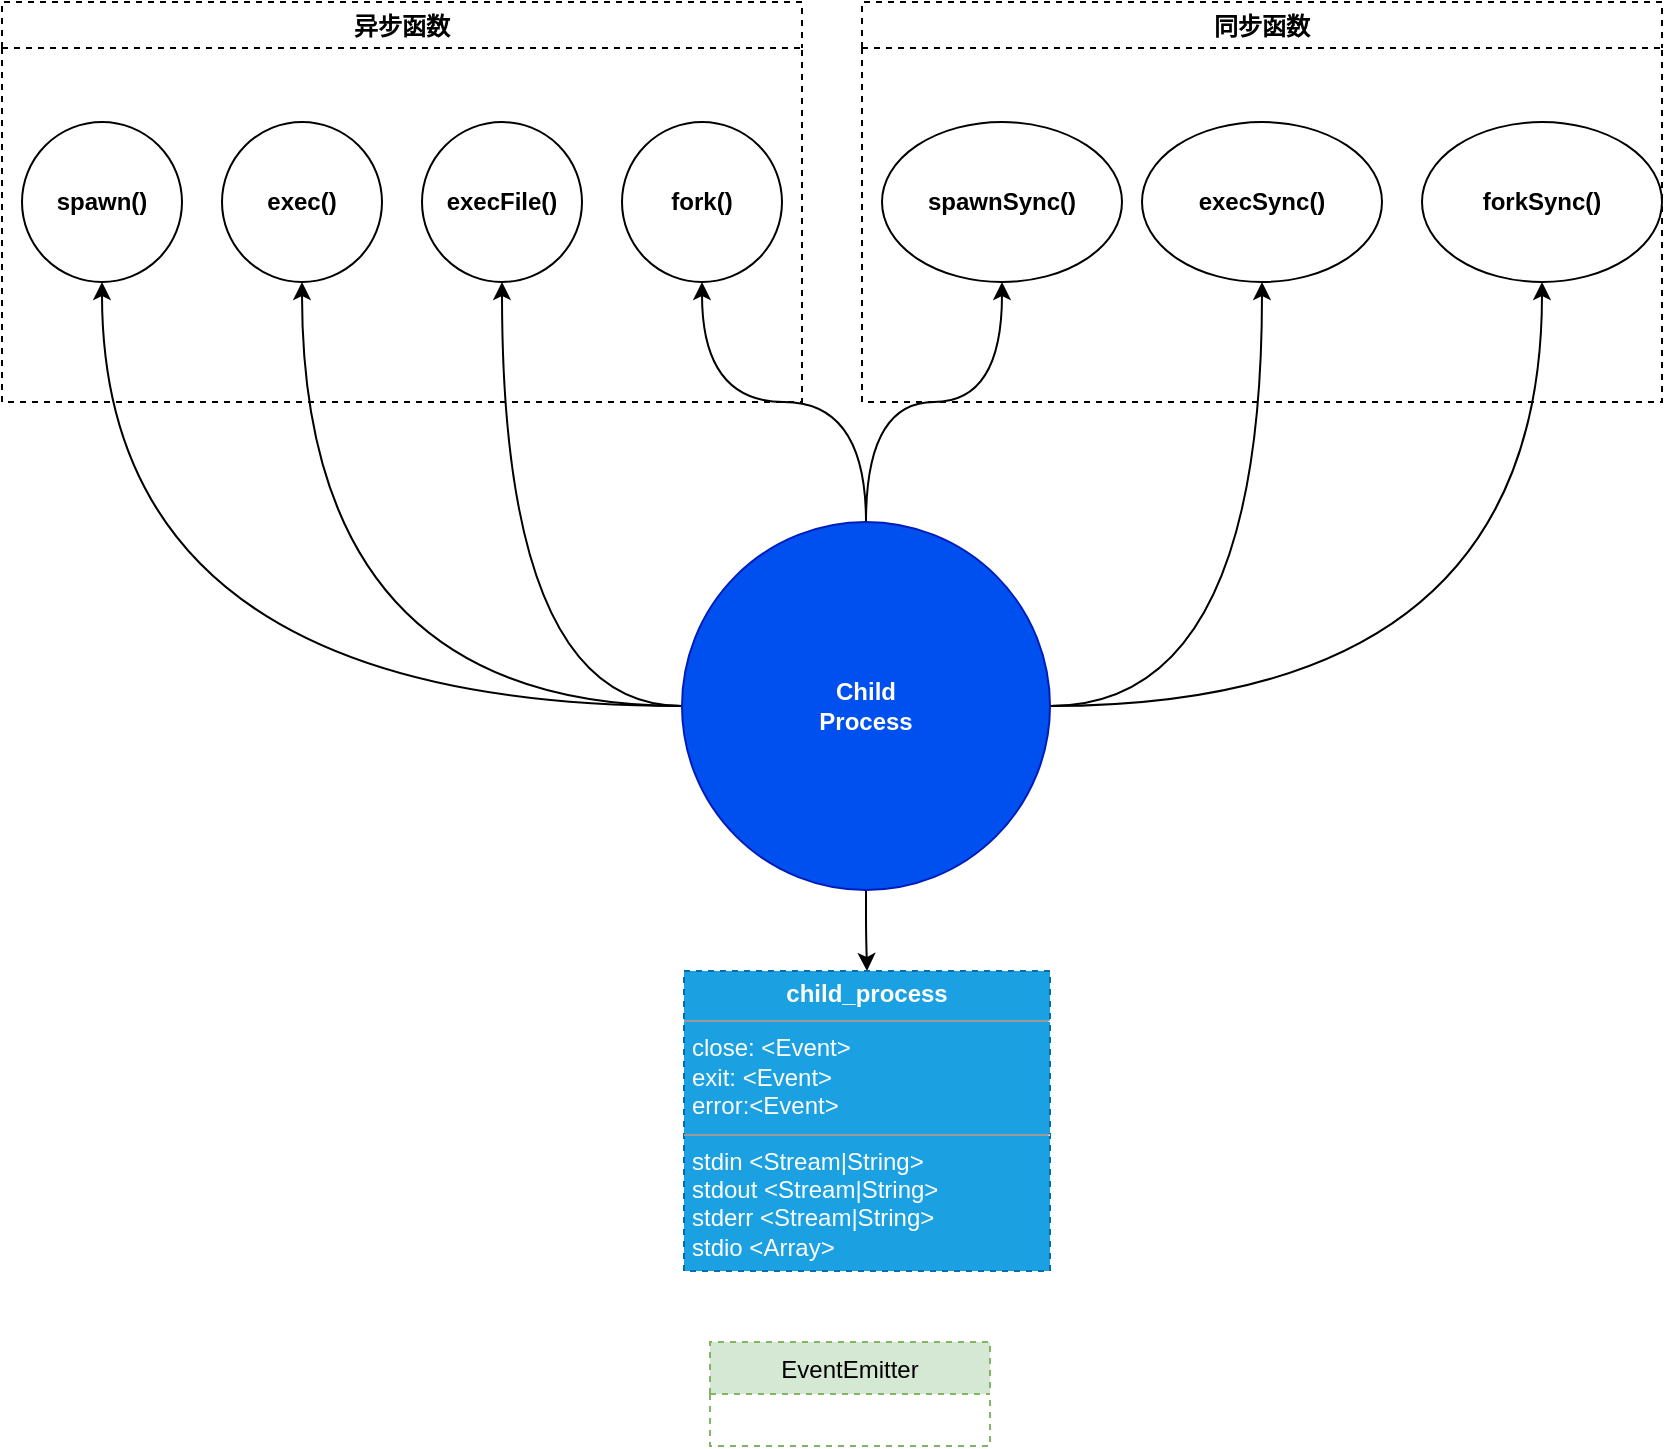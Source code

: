<mxfile version="14.8.0" type="github" pages="3">
  <diagram id="nN4wQTtuESnlvM1exMuP" name="releation">
    <mxGraphModel dx="2111" dy="763" grid="1" gridSize="10" guides="1" tooltips="1" connect="1" arrows="1" fold="1" page="1" pageScale="1" pageWidth="827" pageHeight="1169" math="0" shadow="0">
      <root>
        <mxCell id="0" />
        <mxCell id="1" parent="0" />
        <mxCell id="y4olY6UGQHpgNEA2QadX-20" style="edgeStyle=orthogonalEdgeStyle;rounded=0;jumpStyle=arc;orthogonalLoop=1;jettySize=auto;html=1;entryX=0.5;entryY=1;entryDx=0;entryDy=0;curved=1;" edge="1" parent="1" source="JnfK7ZO0zfgUYSri5Nty-1" target="y4olY6UGQHpgNEA2QadX-5">
          <mxGeometry relative="1" as="geometry" />
        </mxCell>
        <mxCell id="y4olY6UGQHpgNEA2QadX-21" style="edgeStyle=orthogonalEdgeStyle;curved=1;rounded=0;jumpStyle=arc;orthogonalLoop=1;jettySize=auto;html=1;" edge="1" parent="1" source="JnfK7ZO0zfgUYSri5Nty-1" target="y4olY6UGQHpgNEA2QadX-6">
          <mxGeometry relative="1" as="geometry" />
        </mxCell>
        <mxCell id="y4olY6UGQHpgNEA2QadX-22" style="edgeStyle=orthogonalEdgeStyle;curved=1;rounded=0;jumpStyle=arc;orthogonalLoop=1;jettySize=auto;html=1;" edge="1" parent="1" source="JnfK7ZO0zfgUYSri5Nty-1" target="y4olY6UGQHpgNEA2QadX-8">
          <mxGeometry relative="1" as="geometry" />
        </mxCell>
        <mxCell id="y4olY6UGQHpgNEA2QadX-24" style="edgeStyle=orthogonalEdgeStyle;curved=1;rounded=0;jumpStyle=arc;orthogonalLoop=1;jettySize=auto;html=1;entryX=0.5;entryY=1;entryDx=0;entryDy=0;" edge="1" parent="1" source="JnfK7ZO0zfgUYSri5Nty-1" target="JnfK7ZO0zfgUYSri5Nty-3">
          <mxGeometry relative="1" as="geometry" />
        </mxCell>
        <mxCell id="y4olY6UGQHpgNEA2QadX-25" style="edgeStyle=orthogonalEdgeStyle;curved=1;rounded=0;jumpStyle=arc;orthogonalLoop=1;jettySize=auto;html=1;" edge="1" parent="1" source="JnfK7ZO0zfgUYSri5Nty-1" target="JnfK7ZO0zfgUYSri5Nty-4">
          <mxGeometry relative="1" as="geometry" />
        </mxCell>
        <mxCell id="y4olY6UGQHpgNEA2QadX-26" style="edgeStyle=orthogonalEdgeStyle;curved=1;rounded=0;jumpStyle=arc;orthogonalLoop=1;jettySize=auto;html=1;" edge="1" parent="1" source="JnfK7ZO0zfgUYSri5Nty-1" target="JnfK7ZO0zfgUYSri5Nty-5">
          <mxGeometry relative="1" as="geometry" />
        </mxCell>
        <mxCell id="y4olY6UGQHpgNEA2QadX-27" style="edgeStyle=orthogonalEdgeStyle;curved=1;rounded=0;jumpStyle=arc;orthogonalLoop=1;jettySize=auto;html=1;" edge="1" parent="1" source="JnfK7ZO0zfgUYSri5Nty-1" target="JnfK7ZO0zfgUYSri5Nty-2">
          <mxGeometry relative="1" as="geometry" />
        </mxCell>
        <mxCell id="y4olY6UGQHpgNEA2QadX-37" style="edgeStyle=orthogonalEdgeStyle;curved=0;rounded=1;sketch=0;orthogonalLoop=1;jettySize=auto;html=1;entryX=0.5;entryY=0;entryDx=0;entryDy=0;" edge="1" parent="1" source="JnfK7ZO0zfgUYSri5Nty-1" target="y4olY6UGQHpgNEA2QadX-32">
          <mxGeometry relative="1" as="geometry" />
        </mxCell>
        <mxCell id="JnfK7ZO0zfgUYSri5Nty-1" value="&lt;b&gt;Child&lt;br&gt;Process&lt;/b&gt;" style="ellipse;whiteSpace=wrap;html=1;aspect=fixed;fillColor=#0050ef;strokeColor=#001DBC;fontColor=#ffffff;" parent="1" vertex="1">
          <mxGeometry x="330" y="360" width="184" height="184" as="geometry" />
        </mxCell>
        <mxCell id="JnfK7ZO0zfgUYSri5Nty-2" value="&lt;b&gt;&lt;font color=&quot;#000000&quot;&gt;spawn()&lt;/font&gt;&lt;/b&gt;" style="ellipse;whiteSpace=wrap;html=1;aspect=fixed;" parent="1" vertex="1">
          <mxGeometry y="160" width="80" height="80" as="geometry" />
        </mxCell>
        <mxCell id="JnfK7ZO0zfgUYSri5Nty-3" value="&lt;b&gt;fork()&lt;/b&gt;" style="ellipse;whiteSpace=wrap;html=1;aspect=fixed;" parent="1" vertex="1">
          <mxGeometry x="300" y="160" width="80" height="80" as="geometry" />
        </mxCell>
        <mxCell id="JnfK7ZO0zfgUYSri5Nty-4" value="&lt;b&gt;execFile()&lt;/b&gt;" style="ellipse;whiteSpace=wrap;html=1;aspect=fixed;" parent="1" vertex="1">
          <mxGeometry x="200" y="160" width="80" height="80" as="geometry" />
        </mxCell>
        <mxCell id="JnfK7ZO0zfgUYSri5Nty-5" value="&lt;b&gt;exec()&lt;/b&gt;" style="ellipse;whiteSpace=wrap;html=1;aspect=fixed;" parent="1" vertex="1">
          <mxGeometry x="100" y="160" width="80" height="80" as="geometry" />
        </mxCell>
        <mxCell id="y4olY6UGQHpgNEA2QadX-5" value="&lt;b&gt;spawnSync()&lt;/b&gt;" style="ellipse;whiteSpace=wrap;html=1;" vertex="1" parent="1">
          <mxGeometry x="430" y="160" width="120" height="80" as="geometry" />
        </mxCell>
        <mxCell id="y4olY6UGQHpgNEA2QadX-6" value="&lt;b&gt;execSync()&lt;/b&gt;" style="ellipse;whiteSpace=wrap;html=1;" vertex="1" parent="1">
          <mxGeometry x="560" y="160" width="120" height="80" as="geometry" />
        </mxCell>
        <mxCell id="y4olY6UGQHpgNEA2QadX-8" value="&lt;b&gt;forkSync()&lt;/b&gt;" style="ellipse;whiteSpace=wrap;html=1;" vertex="1" parent="1">
          <mxGeometry x="700" y="160" width="120" height="80" as="geometry" />
        </mxCell>
        <mxCell id="y4olY6UGQHpgNEA2QadX-14" value="异步函数" style="swimlane;dashed=1;" vertex="1" parent="1">
          <mxGeometry x="-10" y="100" width="400" height="200" as="geometry" />
        </mxCell>
        <mxCell id="y4olY6UGQHpgNEA2QadX-15" value="同步函数" style="swimlane;dashed=1;" vertex="1" parent="1">
          <mxGeometry x="420" y="100" width="400" height="200" as="geometry" />
        </mxCell>
        <mxCell id="y4olY6UGQHpgNEA2QadX-32" value="&lt;p style=&quot;margin: 0px ; margin-top: 4px ; text-align: center&quot;&gt;&lt;span style=&quot;font-weight: 700&quot;&gt;child_process&lt;/span&gt;&lt;br&gt;&lt;/p&gt;&lt;hr size=&quot;1&quot;&gt;&lt;p style=&quot;margin: 0px ; margin-left: 4px&quot;&gt;close: &amp;lt;Event&amp;gt;&lt;br&gt;exit: &amp;lt;Event&amp;gt;&lt;/p&gt;&lt;p style=&quot;margin: 0px ; margin-left: 4px&quot;&gt;error:&amp;lt;Event&amp;gt;&lt;/p&gt;&lt;hr size=&quot;1&quot;&gt;&lt;p style=&quot;margin: 0px ; margin-left: 4px&quot;&gt;stdin &amp;lt;Stream|String&amp;gt;&lt;/p&gt;&lt;p style=&quot;margin: 0px ; margin-left: 4px&quot;&gt;stdout &amp;lt;Stream|String&amp;gt;&lt;/p&gt;&lt;p style=&quot;margin: 0px ; margin-left: 4px&quot;&gt;stderr &amp;lt;Stream|String&amp;gt;&lt;/p&gt;&lt;p style=&quot;margin: 0px ; margin-left: 4px&quot;&gt;stdio &amp;lt;Array&amp;gt;&lt;/p&gt;&lt;p style=&quot;margin: 0px ; margin-left: 4px&quot;&gt;&lt;br&gt;&lt;/p&gt;" style="verticalAlign=top;align=left;overflow=fill;fontSize=12;fontFamily=Helvetica;html=1;dashed=1;fillColor=#1ba1e2;strokeColor=#006EAF;fontColor=#ffffff;" vertex="1" parent="1">
          <mxGeometry x="331" y="584.5" width="183" height="150" as="geometry" />
        </mxCell>
        <mxCell id="y4olY6UGQHpgNEA2QadX-33" value="EventEmitter" style="swimlane;fontStyle=0;childLayout=stackLayout;horizontal=1;startSize=26;fillColor=#d5e8d4;horizontalStack=0;resizeParent=1;resizeParentMax=0;resizeLast=0;collapsible=1;marginBottom=0;dashed=1;strokeColor=#82b366;" vertex="1" parent="1">
          <mxGeometry x="344" y="770" width="140" height="52" as="geometry" />
        </mxCell>
      </root>
    </mxGraphModel>
  </diagram>
  <diagram id="HoIw62t1HQ8abLGtj2x6" name="mutil">
    <mxGraphModel dx="1284" dy="763" grid="1" gridSize="10" guides="1" tooltips="1" connect="1" arrows="1" fold="1" page="1" pageScale="1" pageWidth="827" pageHeight="1169" math="0" shadow="0">
      <root>
        <mxCell id="RiuIiGbBmhNqUin-XVum-0" />
        <mxCell id="RiuIiGbBmhNqUin-XVum-1" parent="RiuIiGbBmhNqUin-XVum-0" />
        <mxCell id="RiuIiGbBmhNqUin-XVum-11" value="计算A1" style="whiteSpace=wrap;html=1;" parent="RiuIiGbBmhNqUin-XVum-1" vertex="1">
          <mxGeometry x="40" y="120" width="120" height="40" as="geometry" />
        </mxCell>
        <mxCell id="RiuIiGbBmhNqUin-XVum-12" value="I/O" style="whiteSpace=wrap;html=1;" parent="RiuIiGbBmhNqUin-XVum-1" vertex="1">
          <mxGeometry x="40" y="160" width="120" height="120" as="geometry" />
        </mxCell>
        <mxCell id="RiuIiGbBmhNqUin-XVum-13" value="计算A2" style="whiteSpace=wrap;html=1;" parent="RiuIiGbBmhNqUin-XVum-1" vertex="1">
          <mxGeometry x="40" y="280" width="120" height="40" as="geometry" />
        </mxCell>
        <mxCell id="RiuIiGbBmhNqUin-XVum-24" value="计算B1" style="whiteSpace=wrap;html=1;" parent="RiuIiGbBmhNqUin-XVum-1" vertex="1">
          <mxGeometry x="200" y="160" width="120" height="40" as="geometry" />
        </mxCell>
        <mxCell id="RiuIiGbBmhNqUin-XVum-25" value="I/O" style="whiteSpace=wrap;html=1;" parent="RiuIiGbBmhNqUin-XVum-1" vertex="1">
          <mxGeometry x="200" y="200" width="120" height="120" as="geometry" />
        </mxCell>
        <mxCell id="RiuIiGbBmhNqUin-XVum-26" value="计算B2" style="whiteSpace=wrap;html=1;" parent="RiuIiGbBmhNqUin-XVum-1" vertex="1">
          <mxGeometry x="200" y="320" width="120" height="40" as="geometry" />
        </mxCell>
        <mxCell id="RiuIiGbBmhNqUin-XVum-27" value="计算C1" style="whiteSpace=wrap;html=1;" parent="RiuIiGbBmhNqUin-XVum-1" vertex="1">
          <mxGeometry x="360" y="200" width="120" height="40" as="geometry" />
        </mxCell>
        <mxCell id="RiuIiGbBmhNqUin-XVum-28" value="I/O" style="whiteSpace=wrap;html=1;" parent="RiuIiGbBmhNqUin-XVum-1" vertex="1">
          <mxGeometry x="360" y="240" width="120" height="120" as="geometry" />
        </mxCell>
        <mxCell id="RiuIiGbBmhNqUin-XVum-29" value="计算C2" style="whiteSpace=wrap;html=1;" parent="RiuIiGbBmhNqUin-XVum-1" vertex="1">
          <mxGeometry x="360" y="360" width="120" height="40" as="geometry" />
        </mxCell>
        <mxCell id="RiuIiGbBmhNqUin-XVum-30" value="计算D1" style="whiteSpace=wrap;html=1;" parent="RiuIiGbBmhNqUin-XVum-1" vertex="1">
          <mxGeometry x="520" y="240" width="120" height="40" as="geometry" />
        </mxCell>
        <mxCell id="RiuIiGbBmhNqUin-XVum-31" value="I/O" style="whiteSpace=wrap;html=1;" parent="RiuIiGbBmhNqUin-XVum-1" vertex="1">
          <mxGeometry x="520" y="280" width="120" height="120" as="geometry" />
        </mxCell>
        <mxCell id="RiuIiGbBmhNqUin-XVum-32" value="计算D2" style="whiteSpace=wrap;html=1;" parent="RiuIiGbBmhNqUin-XVum-1" vertex="1">
          <mxGeometry x="520" y="400" width="120" height="40" as="geometry" />
        </mxCell>
        <mxCell id="1r9GzngLCTmds57Yo7kZ-0" style="edgeStyle=entityRelationEdgeStyle;curved=1;jumpStyle=arc;orthogonalLoop=1;jettySize=auto;html=1;entryX=0.5;entryY=0;entryDx=0;entryDy=0;" edge="1" parent="RiuIiGbBmhNqUin-XVum-1" source="RiuIiGbBmhNqUin-XVum-33" target="RiuIiGbBmhNqUin-XVum-11">
          <mxGeometry relative="1" as="geometry" />
        </mxCell>
        <mxCell id="RiuIiGbBmhNqUin-XVum-33" value="线程1" style="whiteSpace=wrap;html=1;fillColor=#d5e8d4;strokeColor=#82b366;" parent="RiuIiGbBmhNqUin-XVum-1" vertex="1">
          <mxGeometry x="40" y="40" width="120" height="40" as="geometry" />
        </mxCell>
        <mxCell id="1r9GzngLCTmds57Yo7kZ-1" style="edgeStyle=entityRelationEdgeStyle;curved=1;jumpStyle=arc;orthogonalLoop=1;jettySize=auto;html=1;entryX=0.592;entryY=-0.05;entryDx=0;entryDy=0;entryPerimeter=0;" edge="1" parent="RiuIiGbBmhNqUin-XVum-1" source="RiuIiGbBmhNqUin-XVum-34" target="RiuIiGbBmhNqUin-XVum-24">
          <mxGeometry relative="1" as="geometry" />
        </mxCell>
        <mxCell id="RiuIiGbBmhNqUin-XVum-34" value="&lt;span&gt;线程2&lt;/span&gt;" style="whiteSpace=wrap;html=1;fillColor=#ffe6cc;strokeColor=#d79b00;" parent="RiuIiGbBmhNqUin-XVum-1" vertex="1">
          <mxGeometry x="210" y="40" width="120" height="40" as="geometry" />
        </mxCell>
        <mxCell id="1r9GzngLCTmds57Yo7kZ-2" style="edgeStyle=entityRelationEdgeStyle;curved=1;jumpStyle=arc;orthogonalLoop=1;jettySize=auto;html=1;entryX=0.5;entryY=0;entryDx=0;entryDy=0;" edge="1" parent="RiuIiGbBmhNqUin-XVum-1" source="RiuIiGbBmhNqUin-XVum-36" target="RiuIiGbBmhNqUin-XVum-27">
          <mxGeometry relative="1" as="geometry" />
        </mxCell>
        <mxCell id="RiuIiGbBmhNqUin-XVum-36" value="&lt;span&gt;线程3&lt;/span&gt;" style="whiteSpace=wrap;html=1;fillColor=#fff2cc;strokeColor=#d6b656;" parent="RiuIiGbBmhNqUin-XVum-1" vertex="1">
          <mxGeometry x="360" y="40" width="120" height="40" as="geometry" />
        </mxCell>
        <mxCell id="1r9GzngLCTmds57Yo7kZ-3" style="edgeStyle=entityRelationEdgeStyle;jumpStyle=arc;orthogonalLoop=1;jettySize=auto;html=1;entryX=0.5;entryY=0;entryDx=0;entryDy=0;curved=1;" edge="1" parent="RiuIiGbBmhNqUin-XVum-1" source="RiuIiGbBmhNqUin-XVum-37" target="RiuIiGbBmhNqUin-XVum-30">
          <mxGeometry relative="1" as="geometry" />
        </mxCell>
        <mxCell id="RiuIiGbBmhNqUin-XVum-37" value="&lt;span&gt;线程4&lt;/span&gt;" style="whiteSpace=wrap;html=1;fillColor=#f8cecc;strokeColor=#b85450;" parent="RiuIiGbBmhNqUin-XVum-1" vertex="1">
          <mxGeometry x="520" y="40" width="120" height="40" as="geometry" />
        </mxCell>
      </root>
    </mxGraphModel>
  </diagram>
  <diagram id="1cuOerC2-qZ4NgBSdatC" name="single">
    <mxGraphModel dx="1284" dy="763" grid="1" gridSize="10" guides="1" tooltips="1" connect="1" arrows="1" fold="1" page="1" pageScale="1" pageWidth="827" pageHeight="1169" math="0" shadow="0">
      <root>
        <mxCell id="T3svytMGbVNSP-enpDjE-0" />
        <mxCell id="T3svytMGbVNSP-enpDjE-1" parent="T3svytMGbVNSP-enpDjE-0" />
        <mxCell id="T3svytMGbVNSP-enpDjE-2" value="线程1" style="whiteSpace=wrap;html=1;fillColor=#d5e8d4;strokeColor=#82b366;rounded=1;" parent="T3svytMGbVNSP-enpDjE-1" vertex="1">
          <mxGeometry x="320" y="40" width="120" height="40" as="geometry" />
        </mxCell>
        <mxCell id="IWp3ylANPTEke_omBJcx-17" style="edgeStyle=entityRelationEdgeStyle;jumpStyle=arc;orthogonalLoop=1;jettySize=auto;html=1;entryX=0;entryY=0.5;entryDx=0;entryDy=0;curved=1;" edge="1" parent="T3svytMGbVNSP-enpDjE-1" source="T3svytMGbVNSP-enpDjE-3">
          <mxGeometry relative="1" as="geometry">
            <mxPoint x="460" y="140" as="targetPoint" />
          </mxGeometry>
        </mxCell>
        <mxCell id="T3svytMGbVNSP-enpDjE-3" value="计算A1" style="whiteSpace=wrap;html=1;rounded=1;" parent="T3svytMGbVNSP-enpDjE-1" vertex="1">
          <mxGeometry x="320" y="110" width="120" height="60" as="geometry" />
        </mxCell>
        <mxCell id="IWp3ylANPTEke_omBJcx-30" style="edgeStyle=entityRelationEdgeStyle;jumpStyle=arc;orthogonalLoop=1;jettySize=auto;html=1;exitX=1;exitY=0.5;exitDx=0;exitDy=0;curved=1;" edge="1" parent="T3svytMGbVNSP-enpDjE-1" source="T3svytMGbVNSP-enpDjE-4">
          <mxGeometry relative="1" as="geometry">
            <mxPoint x="510" y="200" as="targetPoint" />
          </mxGeometry>
        </mxCell>
        <mxCell id="T3svytMGbVNSP-enpDjE-4" value="&lt;span&gt;计算B1&lt;/span&gt;" style="whiteSpace=wrap;html=1;rounded=1;" parent="T3svytMGbVNSP-enpDjE-1" vertex="1">
          <mxGeometry x="320" y="170" width="120" height="60" as="geometry" />
        </mxCell>
        <mxCell id="IWp3ylANPTEke_omBJcx-33" style="edgeStyle=entityRelationEdgeStyle;jumpStyle=arc;orthogonalLoop=1;jettySize=auto;html=1;entryX=0;entryY=0.5;entryDx=0;entryDy=0;curved=1;" edge="1" parent="T3svytMGbVNSP-enpDjE-1" source="T3svytMGbVNSP-enpDjE-5">
          <mxGeometry relative="1" as="geometry">
            <mxPoint x="570" y="260" as="targetPoint" />
          </mxGeometry>
        </mxCell>
        <mxCell id="T3svytMGbVNSP-enpDjE-5" value="&lt;span&gt;计算C1&lt;/span&gt;" style="whiteSpace=wrap;html=1;rounded=1;" parent="T3svytMGbVNSP-enpDjE-1" vertex="1">
          <mxGeometry x="320" y="230" width="120" height="60" as="geometry" />
        </mxCell>
        <mxCell id="IWp3ylANPTEke_omBJcx-36" style="edgeStyle=entityRelationEdgeStyle;jumpStyle=arc;orthogonalLoop=1;jettySize=auto;html=1;curved=1;" edge="1" parent="T3svytMGbVNSP-enpDjE-1" source="T3svytMGbVNSP-enpDjE-6">
          <mxGeometry relative="1" as="geometry">
            <mxPoint x="640" y="320" as="targetPoint" />
          </mxGeometry>
        </mxCell>
        <mxCell id="T3svytMGbVNSP-enpDjE-6" value="&lt;span&gt;计算D1&lt;/span&gt;" style="whiteSpace=wrap;html=1;rounded=1;" parent="T3svytMGbVNSP-enpDjE-1" vertex="1">
          <mxGeometry x="320" y="290" width="120" height="60" as="geometry" />
        </mxCell>
        <mxCell id="T3svytMGbVNSP-enpDjE-7" value="&lt;span&gt;计算A2&lt;/span&gt;" style="whiteSpace=wrap;html=1;rounded=1;" parent="T3svytMGbVNSP-enpDjE-1" vertex="1">
          <mxGeometry x="320" y="350" width="120" height="60" as="geometry" />
        </mxCell>
        <mxCell id="T3svytMGbVNSP-enpDjE-8" value="&lt;span&gt;计算B2&lt;/span&gt;" style="whiteSpace=wrap;html=1;rounded=1;" parent="T3svytMGbVNSP-enpDjE-1" vertex="1">
          <mxGeometry x="320" y="410" width="120" height="60" as="geometry" />
        </mxCell>
        <mxCell id="T3svytMGbVNSP-enpDjE-9" value="&lt;span&gt;计算C2&lt;/span&gt;" style="whiteSpace=wrap;html=1;rounded=1;" parent="T3svytMGbVNSP-enpDjE-1" vertex="1">
          <mxGeometry x="320" y="470" width="120" height="60" as="geometry" />
        </mxCell>
        <mxCell id="T3svytMGbVNSP-enpDjE-10" value="&lt;span&gt;计算D2&lt;/span&gt;" style="whiteSpace=wrap;html=1;rounded=1;" parent="T3svytMGbVNSP-enpDjE-1" vertex="1">
          <mxGeometry x="320" y="530" width="120" height="60" as="geometry" />
        </mxCell>
        <mxCell id="IWp3ylANPTEke_omBJcx-28" style="edgeStyle=entityRelationEdgeStyle;jumpStyle=arc;orthogonalLoop=1;jettySize=auto;html=1;entryX=1;entryY=0.5;entryDx=0;entryDy=0;curved=1;" edge="1" parent="T3svytMGbVNSP-enpDjE-1" target="T3svytMGbVNSP-enpDjE-7">
          <mxGeometry relative="1" as="geometry">
            <mxPoint x="460" y="140" as="sourcePoint" />
          </mxGeometry>
        </mxCell>
        <mxCell id="IWp3ylANPTEke_omBJcx-38" value="I&#39;/O请求" style="edgeLabel;html=1;align=center;verticalAlign=middle;resizable=0;points=[];rounded=1;" vertex="1" connectable="0" parent="IWp3ylANPTEke_omBJcx-28">
          <mxGeometry x="-0.688" y="-1" relative="1" as="geometry">
            <mxPoint as="offset" />
          </mxGeometry>
        </mxCell>
        <mxCell id="IWp3ylANPTEke_omBJcx-31" style="edgeStyle=entityRelationEdgeStyle;jumpStyle=arc;orthogonalLoop=1;jettySize=auto;html=1;entryX=1;entryY=0.5;entryDx=0;entryDy=0;curved=1;" edge="1" parent="T3svytMGbVNSP-enpDjE-1" target="T3svytMGbVNSP-enpDjE-8">
          <mxGeometry relative="1" as="geometry">
            <mxPoint x="510" y="200" as="sourcePoint" />
          </mxGeometry>
        </mxCell>
        <mxCell id="IWp3ylANPTEke_omBJcx-39" value="I&#39;/O请求" style="edgeLabel;html=1;align=center;verticalAlign=middle;resizable=0;points=[];rounded=1;" vertex="1" connectable="0" parent="IWp3ylANPTEke_omBJcx-31">
          <mxGeometry x="-0.697" relative="1" as="geometry">
            <mxPoint as="offset" />
          </mxGeometry>
        </mxCell>
        <mxCell id="IWp3ylANPTEke_omBJcx-34" style="edgeStyle=entityRelationEdgeStyle;jumpStyle=arc;orthogonalLoop=1;jettySize=auto;html=1;entryX=1;entryY=0.5;entryDx=0;entryDy=0;curved=1;" edge="1" parent="T3svytMGbVNSP-enpDjE-1" target="T3svytMGbVNSP-enpDjE-9">
          <mxGeometry relative="1" as="geometry">
            <mxPoint x="570" y="260" as="sourcePoint" />
          </mxGeometry>
        </mxCell>
        <mxCell id="IWp3ylANPTEke_omBJcx-40" value="I&#39;/O请求" style="edgeLabel;html=1;align=center;verticalAlign=middle;resizable=0;points=[];rounded=1;" vertex="1" connectable="0" parent="IWp3ylANPTEke_omBJcx-34">
          <mxGeometry x="-0.707" relative="1" as="geometry">
            <mxPoint as="offset" />
          </mxGeometry>
        </mxCell>
        <mxCell id="IWp3ylANPTEke_omBJcx-37" style="edgeStyle=entityRelationEdgeStyle;jumpStyle=arc;orthogonalLoop=1;jettySize=auto;html=1;entryX=1;entryY=0.5;entryDx=0;entryDy=0;curved=1;" edge="1" parent="T3svytMGbVNSP-enpDjE-1" target="T3svytMGbVNSP-enpDjE-10">
          <mxGeometry relative="1" as="geometry">
            <mxPoint x="640" y="320" as="sourcePoint" />
          </mxGeometry>
        </mxCell>
        <mxCell id="IWp3ylANPTEke_omBJcx-41" value="I&#39;/O请求" style="edgeLabel;html=1;align=center;verticalAlign=middle;resizable=0;points=[];rounded=1;" vertex="1" connectable="0" parent="IWp3ylANPTEke_omBJcx-37">
          <mxGeometry x="-0.58" y="-3" relative="1" as="geometry">
            <mxPoint as="offset" />
          </mxGeometry>
        </mxCell>
      </root>
    </mxGraphModel>
  </diagram>
</mxfile>
